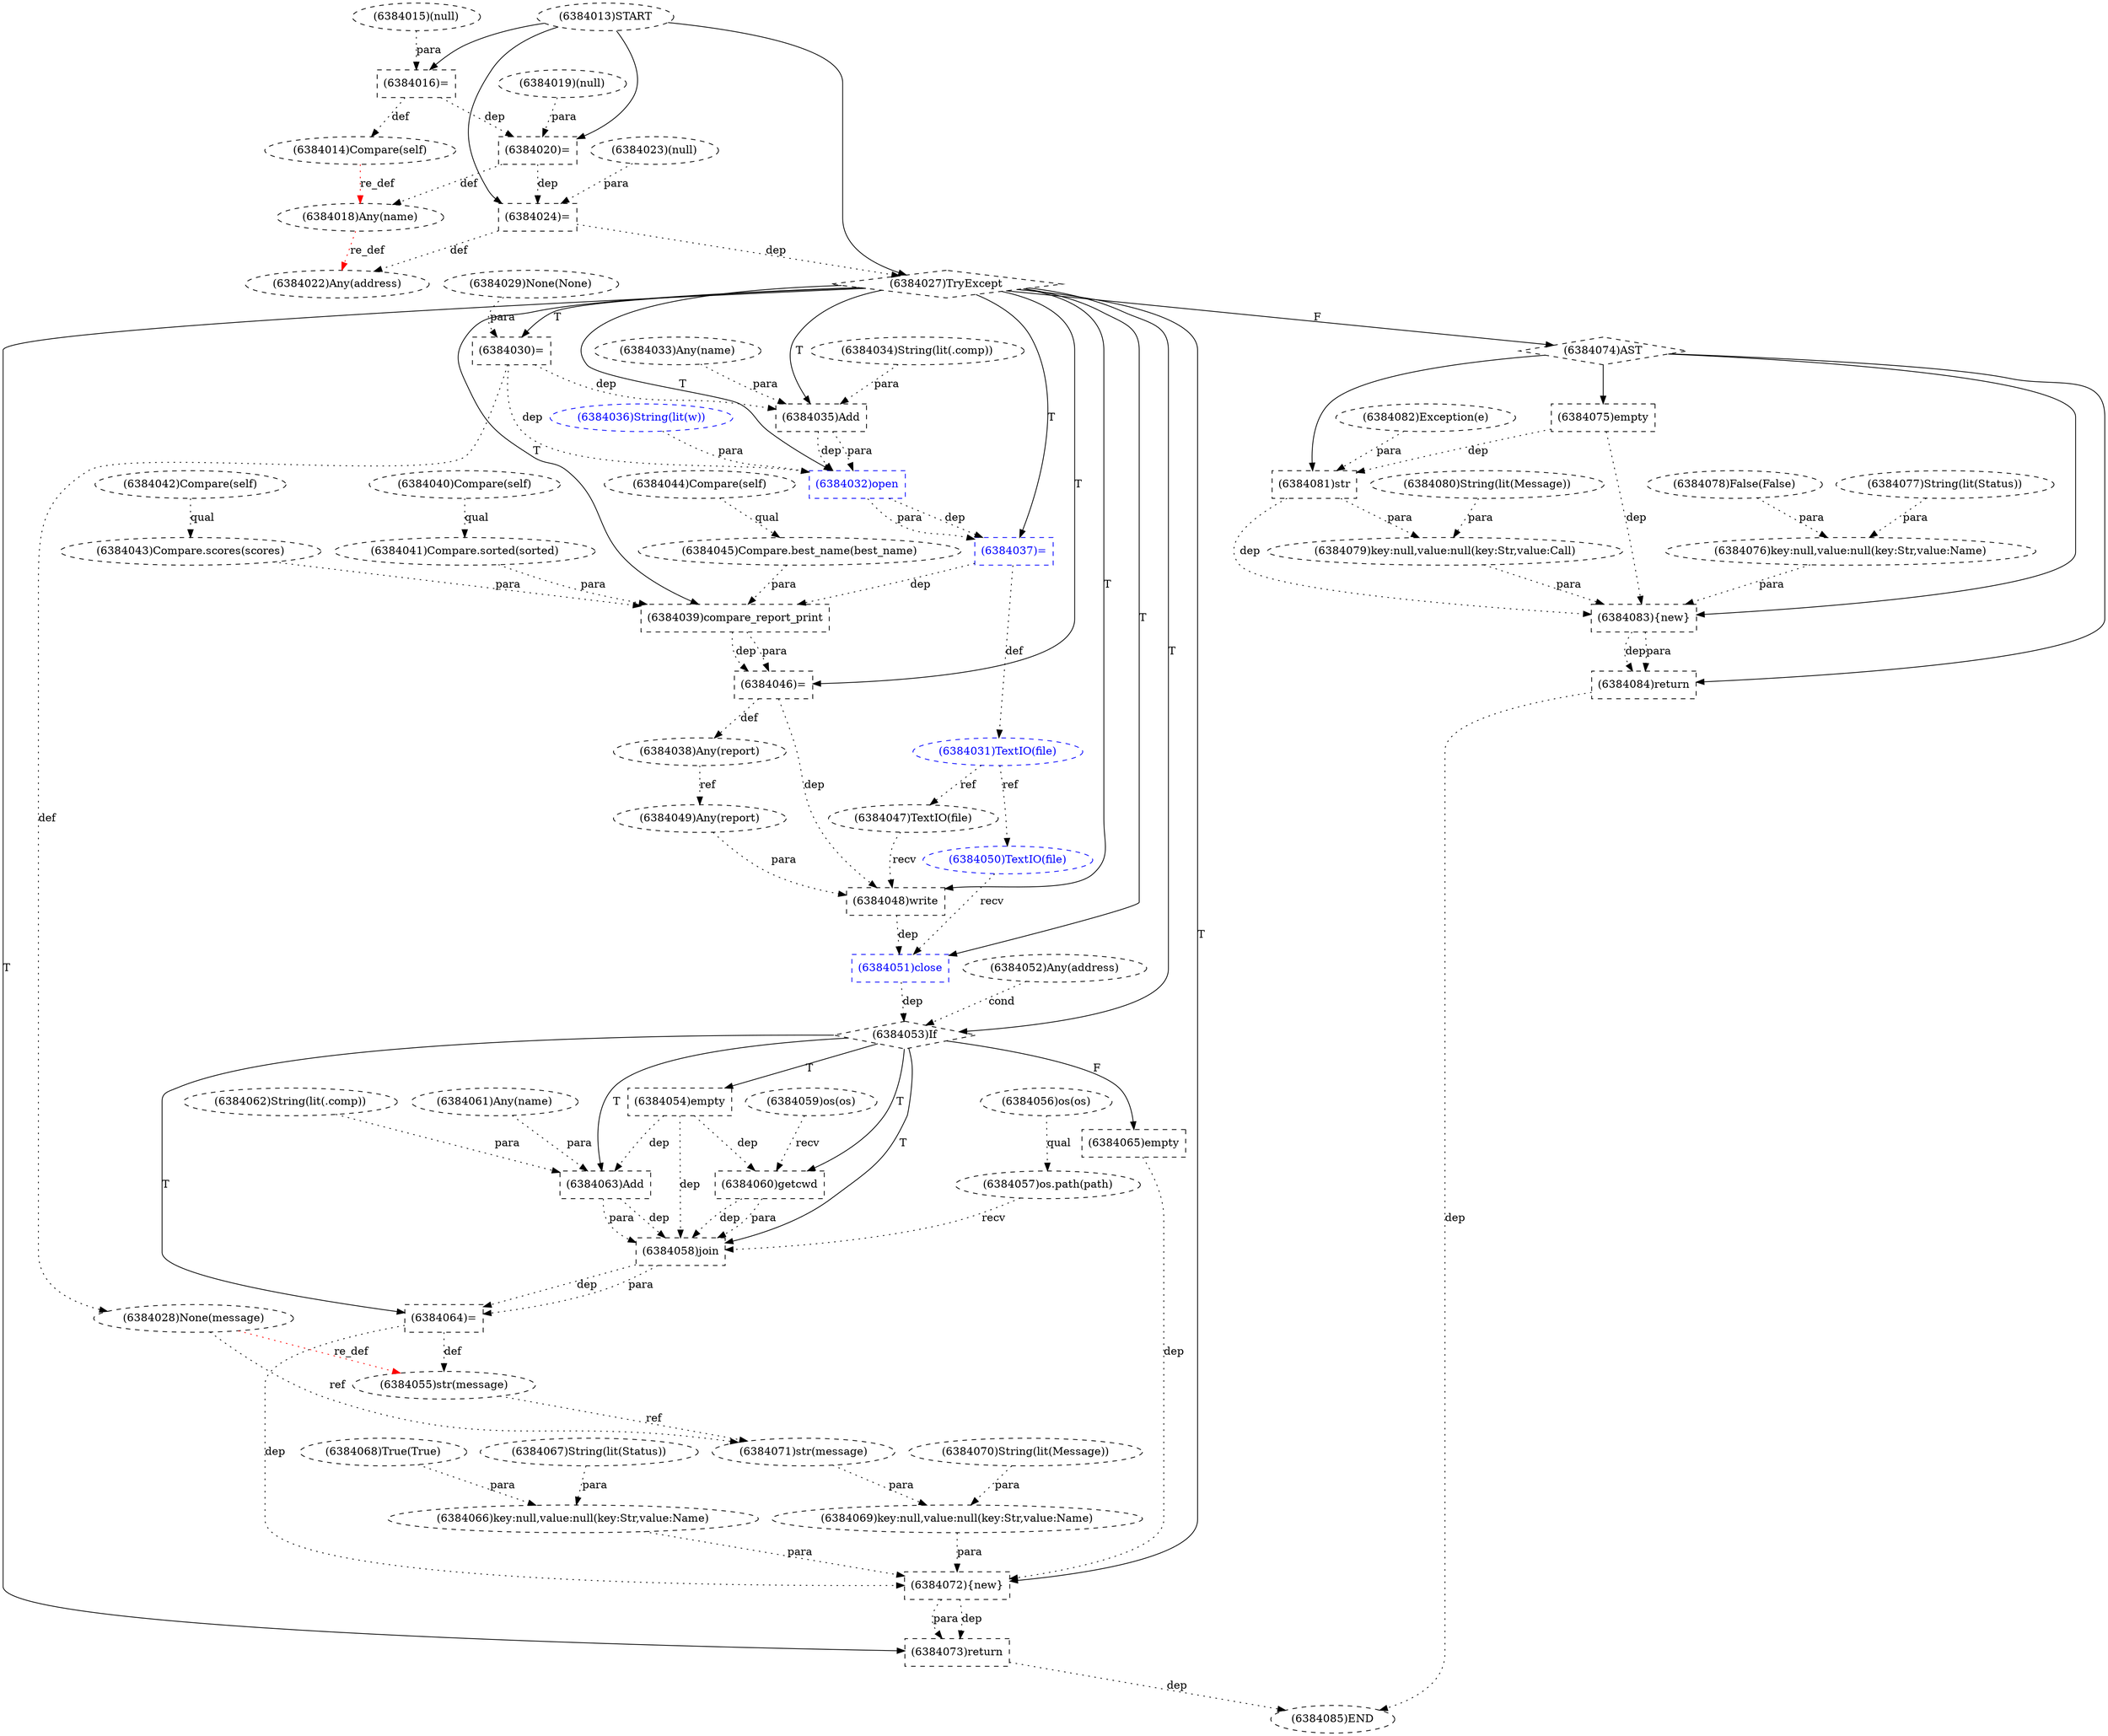 digraph G {
1 [label="(6384034)String(lit(.comp))" shape=ellipse style=dashed]
2 [label="(6384037)=" shape=box style=dashed color=blue fontcolor=blue]
3 [label="(6384015)(null)" shape=ellipse style=dashed]
4 [label="(6384051)close" shape=box style=dashed color=blue fontcolor=blue]
5 [label="(6384081)str" shape=box style=dashed]
6 [label="(6384044)Compare(self)" shape=ellipse style=dashed]
7 [label="(6384045)Compare.best_name(best_name)" shape=ellipse style=dashed]
8 [label="(6384053)If" shape=diamond style=dashed]
9 [label="(6384047)TextIO(file)" shape=ellipse style=dashed]
10 [label="(6384068)True(True)" shape=ellipse style=dashed]
11 [label="(6384020)=" shape=box style=dashed]
12 [label="(6384023)(null)" shape=ellipse style=dashed]
13 [label="(6384085)END" style=dashed]
14 [label="(6384018)Any(name)" shape=ellipse style=dashed]
15 [label="(6384022)Any(address)" shape=ellipse style=dashed]
16 [label="(6384067)String(lit(Status))" shape=ellipse style=dashed]
17 [label="(6384013)START" style=dashed]
18 [label="(6384073)return" shape=box style=dashed]
19 [label="(6384058)join" shape=box style=dashed]
20 [label="(6384083){new}" shape=box style=dashed]
21 [label="(6384076)key:null,value:null(key:Str,value:Name)" shape=ellipse style=dashed]
22 [label="(6384030)=" shape=box style=dashed]
23 [label="(6384038)Any(report)" shape=ellipse style=dashed]
24 [label="(6384027)TryExcept" shape=diamond style=dashed]
25 [label="(6384035)Add" shape=box style=dashed]
26 [label="(6384040)Compare(self)" shape=ellipse style=dashed]
27 [label="(6384075)empty" shape=box style=dashed]
28 [label="(6384041)Compare.sorted(sorted)" shape=ellipse style=dashed]
29 [label="(6384062)String(lit(.comp))" shape=ellipse style=dashed]
30 [label="(6384074)AST" shape=diamond style=dashed]
31 [label="(6384057)os.path(path)" shape=ellipse style=dashed]
32 [label="(6384019)(null)" shape=ellipse style=dashed]
33 [label="(6384029)None(None)" shape=ellipse style=dashed]
34 [label="(6384049)Any(report)" shape=ellipse style=dashed]
35 [label="(6384082)Exception(e)" shape=ellipse style=dashed]
36 [label="(6384031)TextIO(file)" shape=ellipse style=dashed color=blue fontcolor=blue]
37 [label="(6384016)=" shape=box style=dashed]
38 [label="(6384032)open" shape=box style=dashed color=blue fontcolor=blue]
39 [label="(6384056)os(os)" shape=ellipse style=dashed]
40 [label="(6384060)getcwd" shape=box style=dashed]
41 [label="(6384039)compare_report_print" shape=box style=dashed]
42 [label="(6384072){new}" shape=box style=dashed]
43 [label="(6384077)String(lit(Status))" shape=ellipse style=dashed]
44 [label="(6384061)Any(name)" shape=ellipse style=dashed]
45 [label="(6384069)key:null,value:null(key:Str,value:Name)" shape=ellipse style=dashed]
46 [label="(6384024)=" shape=box style=dashed]
47 [label="(6384066)key:null,value:null(key:Str,value:Name)" shape=ellipse style=dashed]
48 [label="(6384079)key:null,value:null(key:Str,value:Call)" shape=ellipse style=dashed]
49 [label="(6384048)write" shape=box style=dashed]
50 [label="(6384078)False(False)" shape=ellipse style=dashed]
51 [label="(6384014)Compare(self)" shape=ellipse style=dashed]
52 [label="(6384084)return" shape=box style=dashed]
53 [label="(6384063)Add" shape=box style=dashed]
54 [label="(6384055)str(message)" shape=ellipse style=dashed]
55 [label="(6384050)TextIO(file)" shape=ellipse style=dashed color=blue fontcolor=blue]
56 [label="(6384036)String(lit(w))" shape=ellipse style=dashed color=blue fontcolor=blue]
57 [label="(6384033)Any(name)" shape=ellipse style=dashed]
58 [label="(6384065)empty" shape=box style=dashed]
59 [label="(6384080)String(lit(Message))" shape=ellipse style=dashed]
60 [label="(6384043)Compare.scores(scores)" shape=ellipse style=dashed]
61 [label="(6384064)=" shape=box style=dashed]
62 [label="(6384070)String(lit(Message))" shape=ellipse style=dashed]
63 [label="(6384054)empty" shape=box style=dashed]
64 [label="(6384059)os(os)" shape=ellipse style=dashed]
65 [label="(6384046)=" shape=box style=dashed]
66 [label="(6384052)Any(address)" shape=ellipse style=dashed]
67 [label="(6384071)str(message)" shape=ellipse style=dashed]
68 [label="(6384042)Compare(self)" shape=ellipse style=dashed]
69 [label="(6384028)None(message)" shape=ellipse style=dashed]
24 -> 2 [label="T"];
38 -> 2 [label="dep" style=dotted];
38 -> 2 [label="para" style=dotted];
24 -> 4 [label="T"];
55 -> 4 [label="recv" style=dotted];
49 -> 4 [label="dep" style=dotted];
30 -> 5 [label="" style=solid];
35 -> 5 [label="para" style=dotted];
27 -> 5 [label="dep" style=dotted];
6 -> 7 [label="qual" style=dotted];
24 -> 8 [label="T"];
66 -> 8 [label="cond" style=dotted];
4 -> 8 [label="dep" style=dotted];
36 -> 9 [label="ref" style=dotted];
17 -> 11 [label="" style=solid];
32 -> 11 [label="para" style=dotted];
37 -> 11 [label="dep" style=dotted];
52 -> 13 [label="dep" style=dotted];
18 -> 13 [label="dep" style=dotted];
11 -> 14 [label="def" style=dotted];
51 -> 14 [label="re_def" style=dotted color=red];
46 -> 15 [label="def" style=dotted];
14 -> 15 [label="re_def" style=dotted color=red];
24 -> 18 [label="T"];
42 -> 18 [label="dep" style=dotted];
42 -> 18 [label="para" style=dotted];
8 -> 19 [label="T"];
31 -> 19 [label="recv" style=dotted];
40 -> 19 [label="dep" style=dotted];
40 -> 19 [label="para" style=dotted];
53 -> 19 [label="dep" style=dotted];
53 -> 19 [label="para" style=dotted];
63 -> 19 [label="dep" style=dotted];
30 -> 20 [label="" style=solid];
21 -> 20 [label="para" style=dotted];
5 -> 20 [label="dep" style=dotted];
48 -> 20 [label="para" style=dotted];
27 -> 20 [label="dep" style=dotted];
43 -> 21 [label="para" style=dotted];
50 -> 21 [label="para" style=dotted];
24 -> 22 [label="T"];
33 -> 22 [label="para" style=dotted];
65 -> 23 [label="def" style=dotted];
17 -> 24 [label="" style=solid];
46 -> 24 [label="dep" style=dotted];
24 -> 25 [label="T"];
57 -> 25 [label="para" style=dotted];
1 -> 25 [label="para" style=dotted];
22 -> 25 [label="dep" style=dotted];
30 -> 27 [label="" style=solid];
26 -> 28 [label="qual" style=dotted];
24 -> 30 [label="F"];
39 -> 31 [label="qual" style=dotted];
23 -> 34 [label="ref" style=dotted];
2 -> 36 [label="def" style=dotted];
17 -> 37 [label="" style=solid];
3 -> 37 [label="para" style=dotted];
24 -> 38 [label="T"];
25 -> 38 [label="dep" style=dotted];
25 -> 38 [label="para" style=dotted];
56 -> 38 [label="para" style=dotted];
22 -> 38 [label="dep" style=dotted];
8 -> 40 [label="T"];
64 -> 40 [label="recv" style=dotted];
63 -> 40 [label="dep" style=dotted];
24 -> 41 [label="T"];
28 -> 41 [label="para" style=dotted];
60 -> 41 [label="para" style=dotted];
7 -> 41 [label="para" style=dotted];
2 -> 41 [label="dep" style=dotted];
24 -> 42 [label="T"];
47 -> 42 [label="para" style=dotted];
45 -> 42 [label="para" style=dotted];
61 -> 42 [label="dep" style=dotted];
58 -> 42 [label="dep" style=dotted];
62 -> 45 [label="para" style=dotted];
67 -> 45 [label="para" style=dotted];
17 -> 46 [label="" style=solid];
12 -> 46 [label="para" style=dotted];
11 -> 46 [label="dep" style=dotted];
16 -> 47 [label="para" style=dotted];
10 -> 47 [label="para" style=dotted];
59 -> 48 [label="para" style=dotted];
5 -> 48 [label="para" style=dotted];
24 -> 49 [label="T"];
9 -> 49 [label="recv" style=dotted];
34 -> 49 [label="para" style=dotted];
65 -> 49 [label="dep" style=dotted];
37 -> 51 [label="def" style=dotted];
30 -> 52 [label="" style=solid];
20 -> 52 [label="dep" style=dotted];
20 -> 52 [label="para" style=dotted];
8 -> 53 [label="T"];
44 -> 53 [label="para" style=dotted];
29 -> 53 [label="para" style=dotted];
63 -> 53 [label="dep" style=dotted];
61 -> 54 [label="def" style=dotted];
69 -> 54 [label="re_def" style=dotted color=red];
36 -> 55 [label="ref" style=dotted];
8 -> 58 [label="F"];
68 -> 60 [label="qual" style=dotted];
8 -> 61 [label="T"];
19 -> 61 [label="dep" style=dotted];
19 -> 61 [label="para" style=dotted];
8 -> 63 [label="T"];
24 -> 65 [label="T"];
41 -> 65 [label="dep" style=dotted];
41 -> 65 [label="para" style=dotted];
54 -> 67 [label="ref" style=dotted];
69 -> 67 [label="ref" style=dotted];
22 -> 69 [label="def" style=dotted];
}